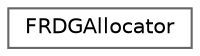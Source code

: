 digraph "Graphical Class Hierarchy"
{
 // INTERACTIVE_SVG=YES
 // LATEX_PDF_SIZE
  bgcolor="transparent";
  edge [fontname=Helvetica,fontsize=10,labelfontname=Helvetica,labelfontsize=10];
  node [fontname=Helvetica,fontsize=10,shape=box,height=0.2,width=0.4];
  rankdir="LR";
  Node0 [id="Node000000",label="FRDGAllocator",height=0.2,width=0.4,color="grey40", fillcolor="white", style="filled",URL="$d7/d8f/classFRDGAllocator.html",tooltip=" "];
}
